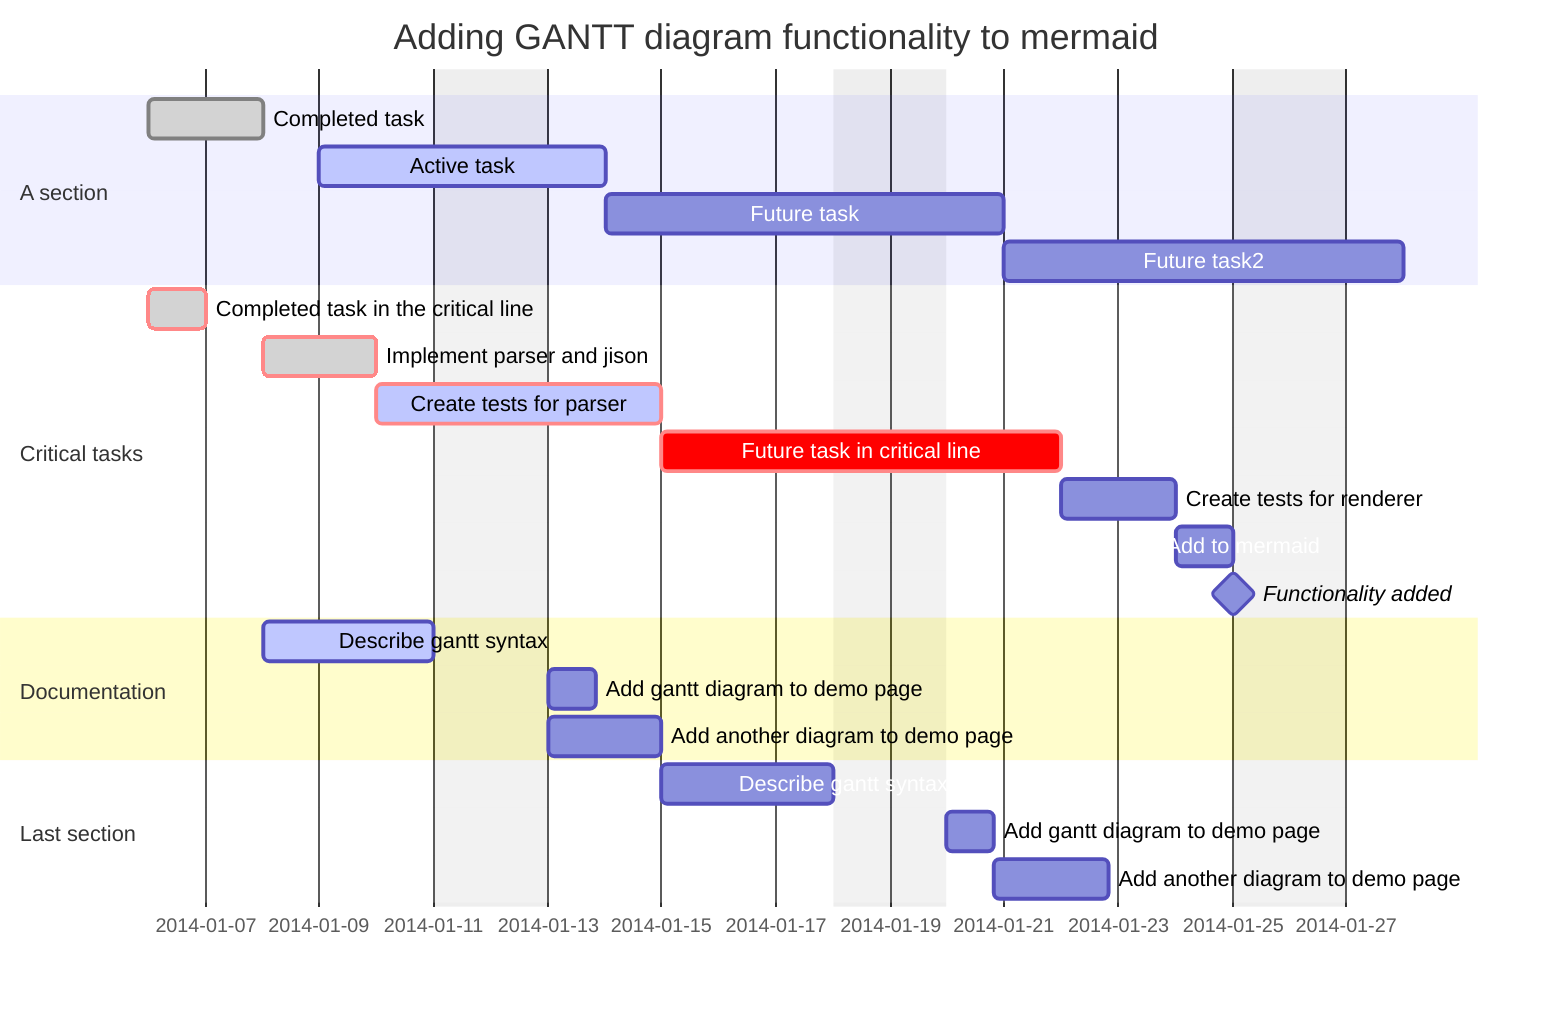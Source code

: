 gantt
    dateFormat  YYYY-MM-DD
  title       Adding GANTT diagram functionality to mermaid
     excludes    weekends
    %% (`excludes` accepts specific dates in YYYY-MM-DD format, days of the week ("sunday") or "weekends", but not the word "weekdays".)

    section A section
    Completed task :done,    des1, 2014-01-06,2014-01-08
    Active task :active,  des2, 2014-01-09, 3d
    Future task  :         des3, after des2, 5d
    Future task2 :         des4, after des3, 5d
    section Critical tasks
      Completed task in the critical line :crit, done, 2014-01-06,24h
    Implement parser and jison  :crit, done, after des1, 2d
    Create tests for parser  :crit, active, 3d
    Future task in critical line  :crit, 5d
    Create tests for renderer  :2d
   Add to mermaid       :until isadded
    Functionality added :milestone, isadded, 2014-01-25, 0d

    section Documentation
    Describe gantt syntax  :active, a1, after des1, 3d
    Add gantt diagram to demo page :after a1  , 20h
    Add another diagram to demo page :doc1, after a1  , 48h


    section Last section
    Describe gantt syntax            :after doc1, 3d
    Add gantt diagram to demo page   :20h
    Add another diagram to demo page :48h